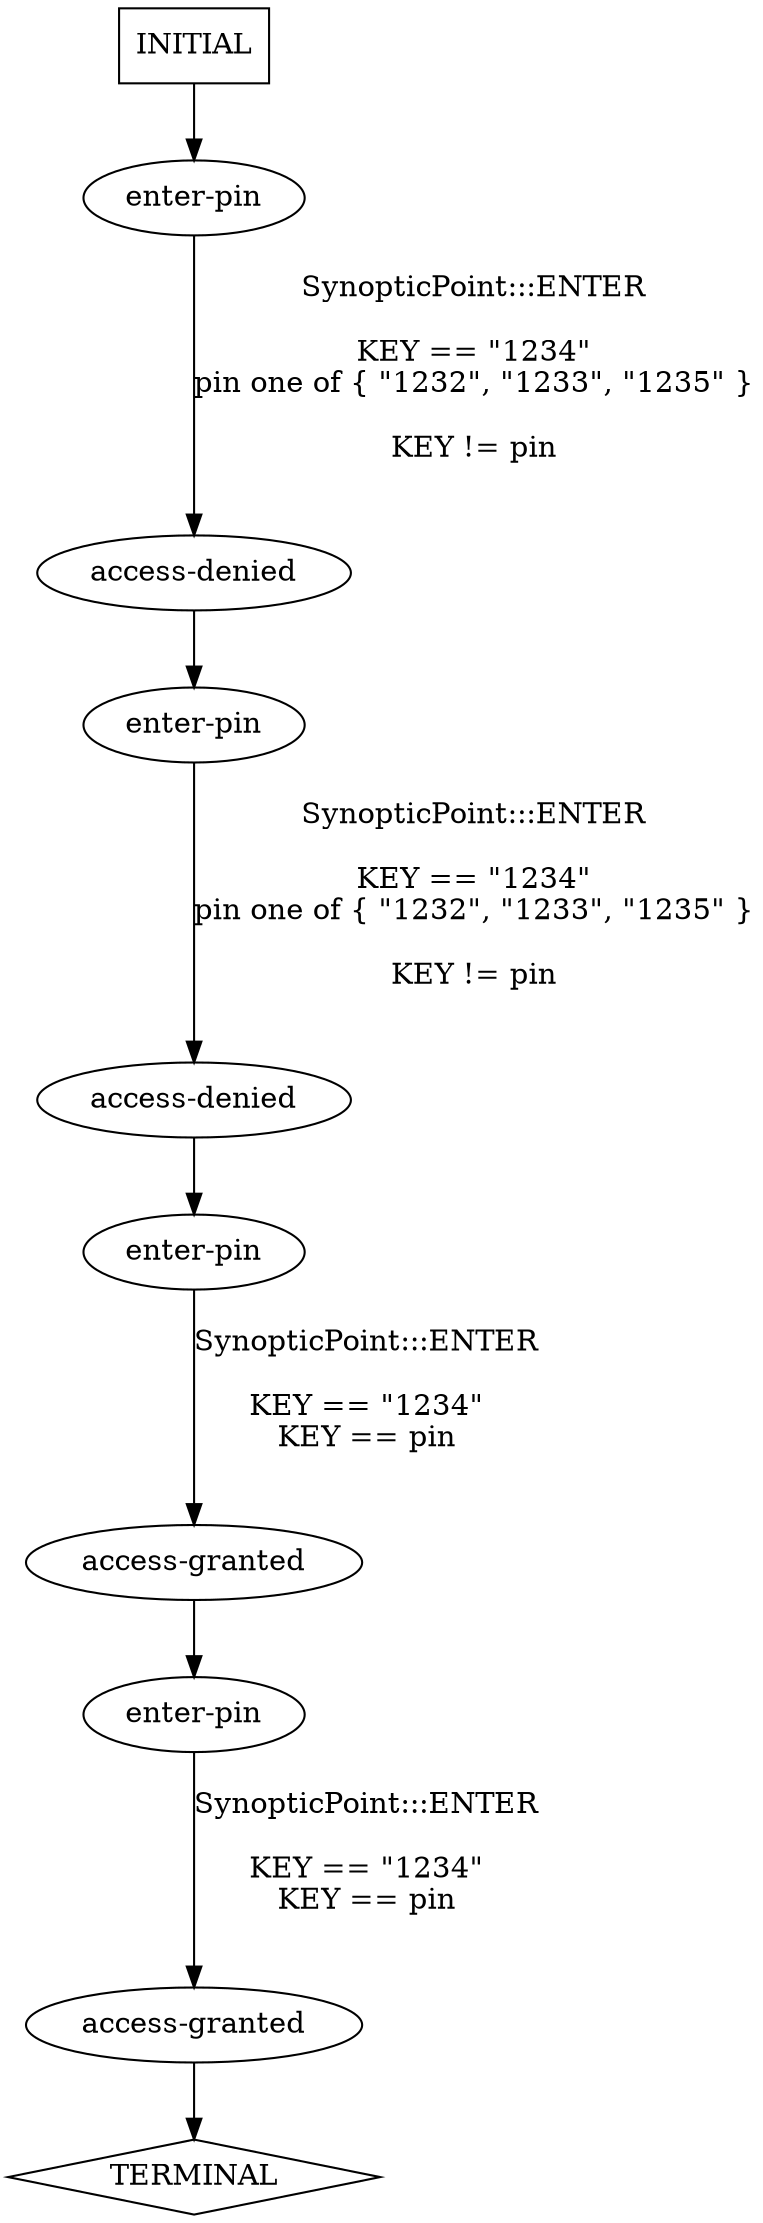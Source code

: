 digraph {
  0 [label="access-denied"];
  1 [label="access-denied"];
  2 [label="access-granted"];
  3 [label="access-granted"];
  4 [label="enter-pin"];
  5 [label="enter-pin"];
  6 [label="enter-pin"];
  7 [label="enter-pin"];
  8 [label="TERMINAL",shape=diamond];
  9 [label="INITIAL",shape=box];
0->5 [label="",];
1->6 [label="",];
2->7 [label="",];
3->8 [label="",];
4->0 [label="SynopticPoint:::ENTER\nKEY == \"1234\"\npin one of { \"1232\", \"1233\", \"1235\" }\nKEY != pin\n",];
5->1 [label="SynopticPoint:::ENTER\nKEY == \"1234\"\npin one of { \"1232\", \"1233\", \"1235\" }\nKEY != pin\n",];
6->2 [label="SynopticPoint:::ENTER\nKEY == \"1234\"\nKEY == pin\n",];
7->3 [label="SynopticPoint:::ENTER\nKEY == \"1234\"\nKEY == pin\n",];
9->4 [label="",];
} // digraph {
